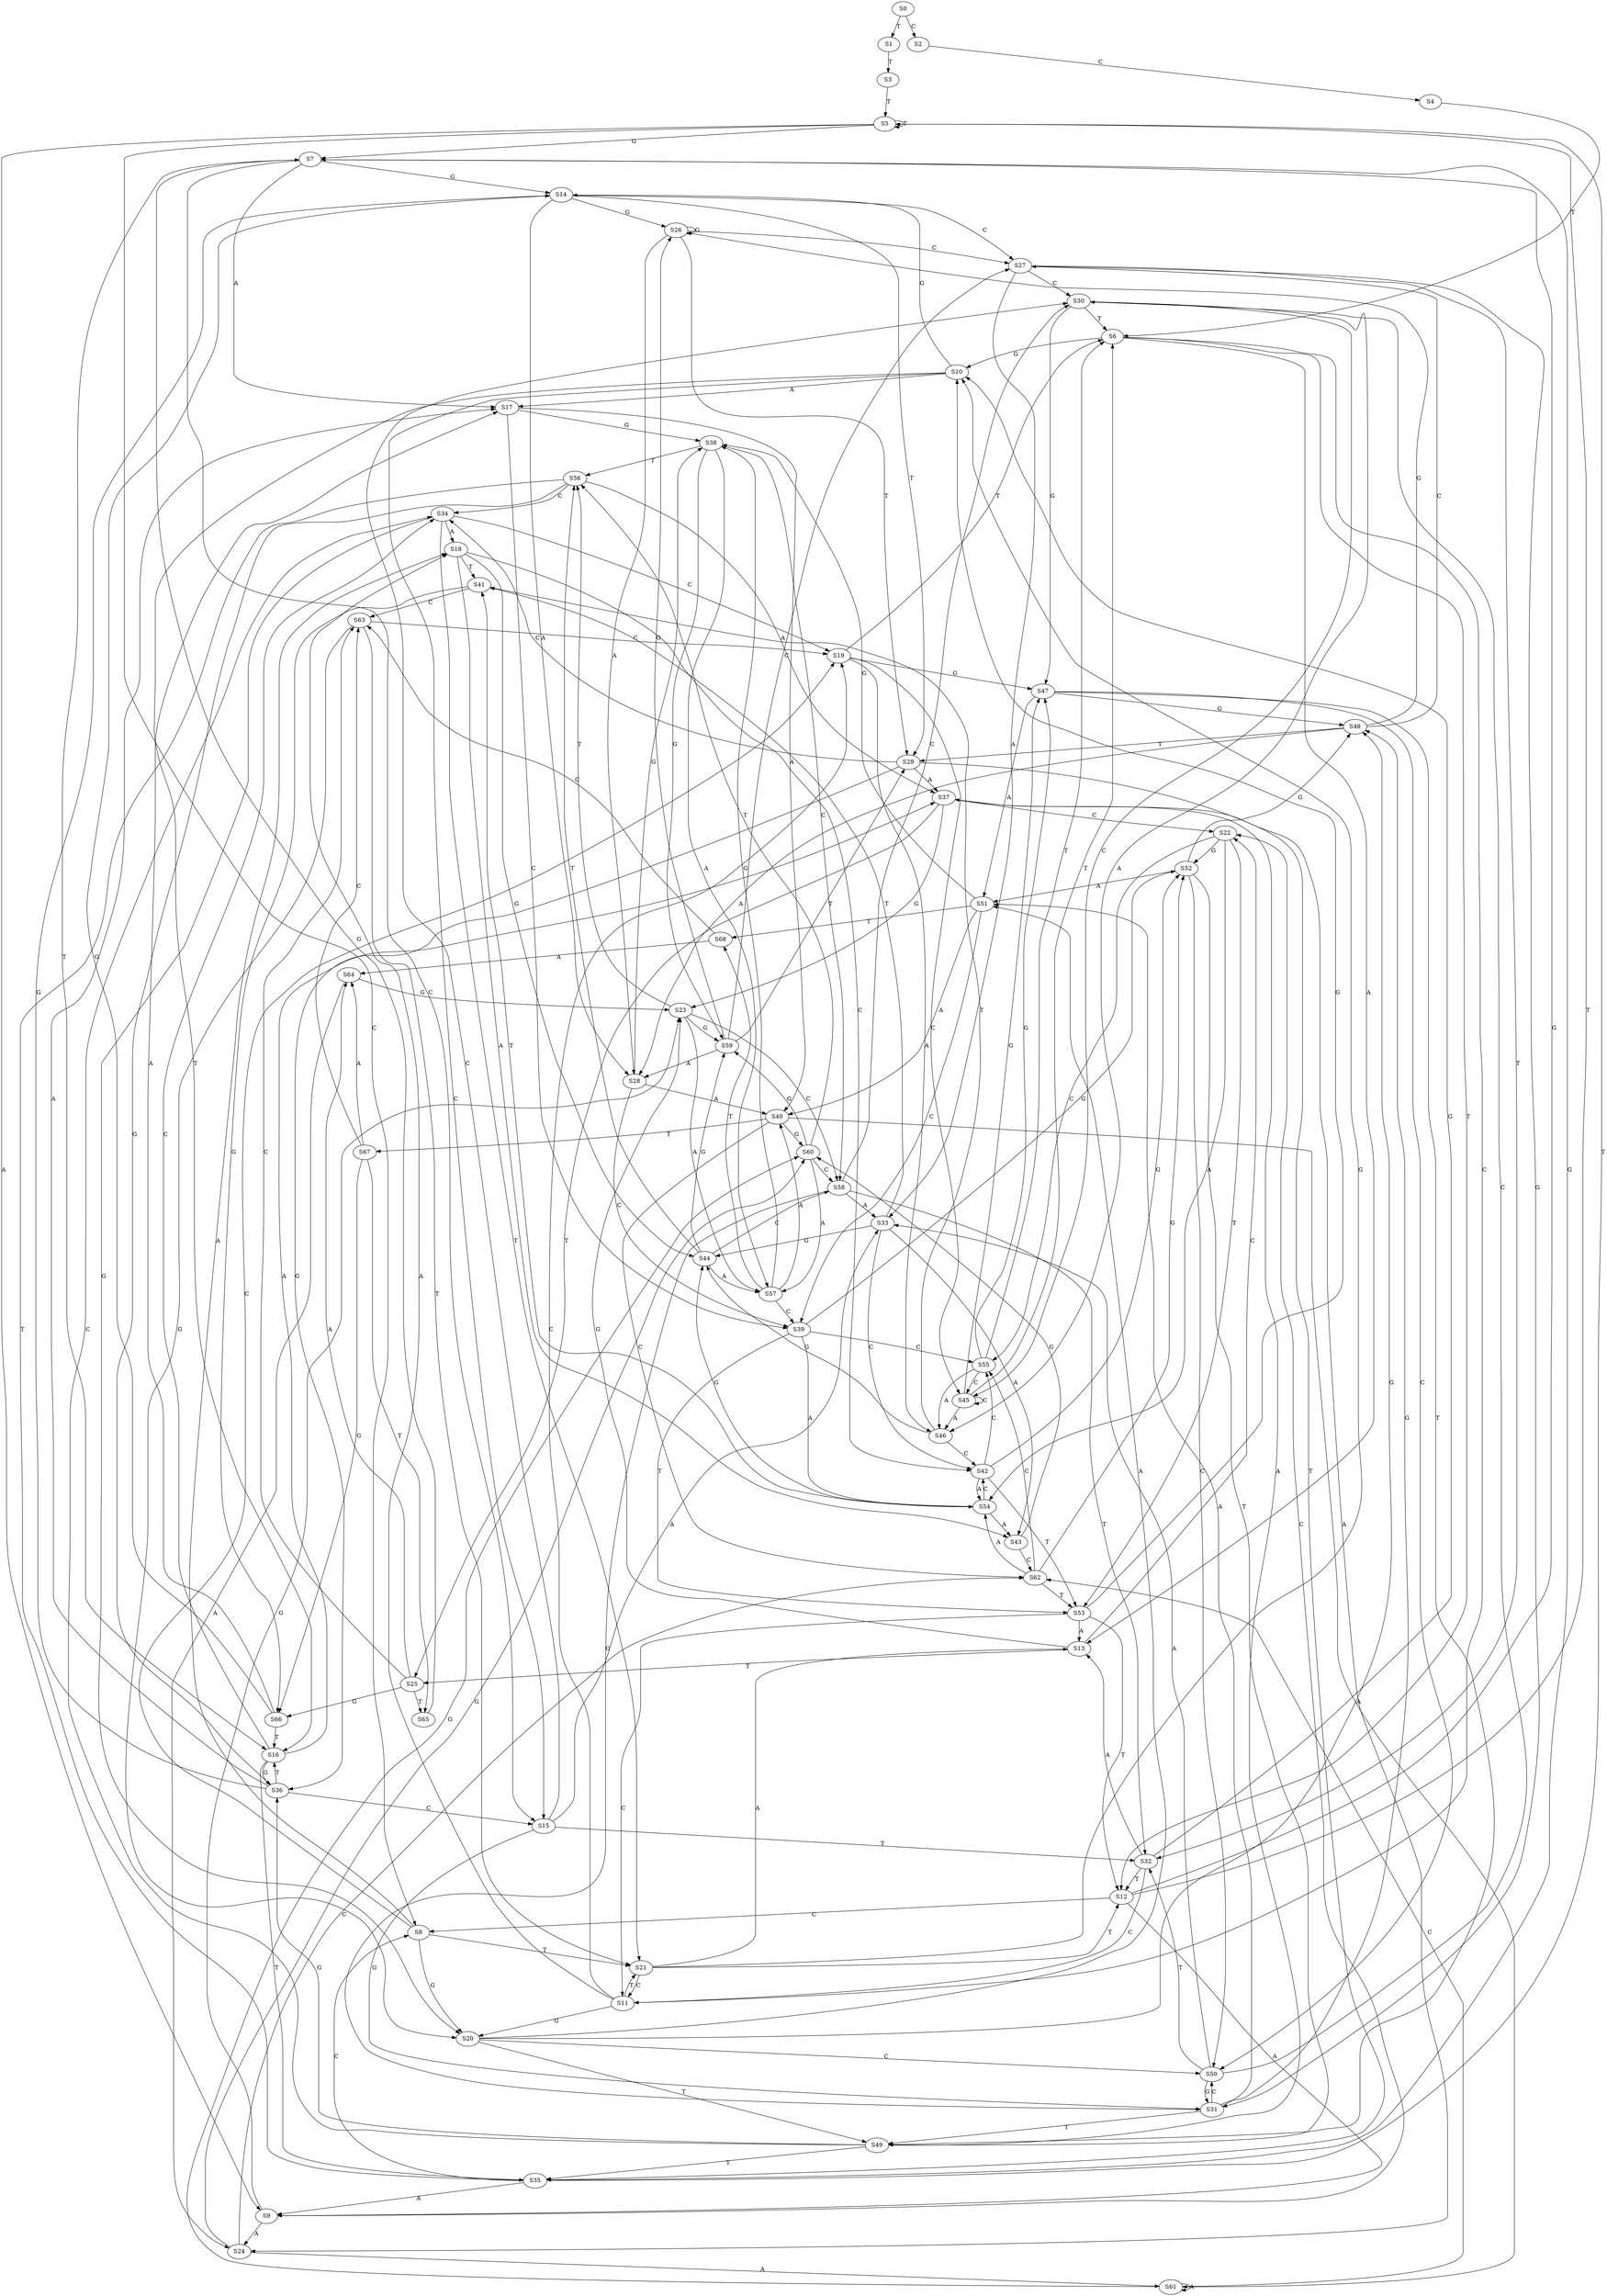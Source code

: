 strict digraph  {
	S0 -> S1 [ label = T ];
	S0 -> S2 [ label = C ];
	S1 -> S3 [ label = T ];
	S2 -> S4 [ label = C ];
	S3 -> S5 [ label = T ];
	S4 -> S6 [ label = T ];
	S5 -> S7 [ label = G ];
	S5 -> S5 [ label = T ];
	S5 -> S8 [ label = C ];
	S5 -> S9 [ label = A ];
	S6 -> S10 [ label = G ];
	S6 -> S11 [ label = C ];
	S6 -> S12 [ label = T ];
	S6 -> S13 [ label = A ];
	S7 -> S14 [ label = G ];
	S7 -> S15 [ label = C ];
	S7 -> S16 [ label = T ];
	S7 -> S17 [ label = A ];
	S8 -> S18 [ label = A ];
	S8 -> S19 [ label = C ];
	S8 -> S20 [ label = G ];
	S8 -> S21 [ label = T ];
	S9 -> S22 [ label = C ];
	S9 -> S23 [ label = G ];
	S9 -> S24 [ label = A ];
	S10 -> S17 [ label = A ];
	S10 -> S15 [ label = C ];
	S10 -> S14 [ label = G ];
	S10 -> S16 [ label = T ];
	S11 -> S21 [ label = T ];
	S11 -> S20 [ label = G ];
	S11 -> S19 [ label = C ];
	S11 -> S18 [ label = A ];
	S12 -> S8 [ label = C ];
	S12 -> S5 [ label = T ];
	S12 -> S7 [ label = G ];
	S12 -> S9 [ label = A ];
	S13 -> S23 [ label = G ];
	S13 -> S25 [ label = T ];
	S13 -> S22 [ label = C ];
	S14 -> S26 [ label = G ];
	S14 -> S27 [ label = C ];
	S14 -> S28 [ label = A ];
	S14 -> S29 [ label = T ];
	S15 -> S30 [ label = C ];
	S15 -> S31 [ label = G ];
	S15 -> S32 [ label = T ];
	S15 -> S33 [ label = A ];
	S16 -> S34 [ label = C ];
	S16 -> S35 [ label = T ];
	S16 -> S36 [ label = G ];
	S16 -> S37 [ label = A ];
	S17 -> S38 [ label = G ];
	S17 -> S39 [ label = C ];
	S17 -> S40 [ label = A ];
	S18 -> S41 [ label = T ];
	S18 -> S42 [ label = C ];
	S18 -> S43 [ label = A ];
	S18 -> S44 [ label = G ];
	S19 -> S45 [ label = C ];
	S19 -> S46 [ label = A ];
	S19 -> S6 [ label = T ];
	S19 -> S47 [ label = G ];
	S20 -> S48 [ label = G ];
	S20 -> S49 [ label = T ];
	S20 -> S50 [ label = C ];
	S20 -> S51 [ label = A ];
	S21 -> S10 [ label = G ];
	S21 -> S11 [ label = C ];
	S21 -> S13 [ label = A ];
	S21 -> S12 [ label = T ];
	S22 -> S52 [ label = G ];
	S22 -> S53 [ label = T ];
	S22 -> S54 [ label = A ];
	S22 -> S55 [ label = C ];
	S23 -> S56 [ label = T ];
	S23 -> S57 [ label = A ];
	S23 -> S58 [ label = C ];
	S23 -> S59 [ label = G ];
	S24 -> S60 [ label = G ];
	S24 -> S61 [ label = A ];
	S24 -> S62 [ label = C ];
	S25 -> S63 [ label = C ];
	S25 -> S64 [ label = A ];
	S25 -> S65 [ label = T ];
	S25 -> S66 [ label = G ];
	S26 -> S29 [ label = T ];
	S26 -> S27 [ label = C ];
	S26 -> S26 [ label = G ];
	S26 -> S28 [ label = A ];
	S27 -> S32 [ label = T ];
	S27 -> S30 [ label = C ];
	S27 -> S33 [ label = A ];
	S27 -> S31 [ label = G ];
	S28 -> S40 [ label = A ];
	S28 -> S38 [ label = G ];
	S28 -> S39 [ label = C ];
	S29 -> S37 [ label = A ];
	S29 -> S34 [ label = C ];
	S29 -> S36 [ label = G ];
	S29 -> S35 [ label = T ];
	S30 -> S47 [ label = G ];
	S30 -> S46 [ label = A ];
	S30 -> S6 [ label = T ];
	S30 -> S45 [ label = C ];
	S31 -> S48 [ label = G ];
	S31 -> S51 [ label = A ];
	S31 -> S49 [ label = T ];
	S31 -> S50 [ label = C ];
	S32 -> S13 [ label = A ];
	S32 -> S11 [ label = C ];
	S32 -> S12 [ label = T ];
	S32 -> S10 [ label = G ];
	S33 -> S44 [ label = G ];
	S33 -> S42 [ label = C ];
	S33 -> S43 [ label = A ];
	S33 -> S41 [ label = T ];
	S34 -> S21 [ label = T ];
	S34 -> S20 [ label = G ];
	S34 -> S18 [ label = A ];
	S34 -> S19 [ label = C ];
	S35 -> S8 [ label = C ];
	S35 -> S7 [ label = G ];
	S35 -> S9 [ label = A ];
	S35 -> S5 [ label = T ];
	S36 -> S16 [ label = T ];
	S36 -> S14 [ label = G ];
	S36 -> S17 [ label = A ];
	S36 -> S15 [ label = C ];
	S37 -> S25 [ label = T ];
	S37 -> S23 [ label = G ];
	S37 -> S24 [ label = A ];
	S37 -> S22 [ label = C ];
	S38 -> S56 [ label = T ];
	S38 -> S59 [ label = G ];
	S38 -> S57 [ label = A ];
	S38 -> S58 [ label = C ];
	S39 -> S53 [ label = T ];
	S39 -> S52 [ label = G ];
	S39 -> S55 [ label = C ];
	S39 -> S54 [ label = A ];
	S40 -> S67 [ label = T ];
	S40 -> S62 [ label = C ];
	S40 -> S61 [ label = A ];
	S40 -> S60 [ label = G ];
	S41 -> S63 [ label = C ];
	S41 -> S66 [ label = G ];
	S42 -> S53 [ label = T ];
	S42 -> S52 [ label = G ];
	S42 -> S54 [ label = A ];
	S42 -> S55 [ label = C ];
	S43 -> S60 [ label = G ];
	S43 -> S62 [ label = C ];
	S44 -> S59 [ label = G ];
	S44 -> S56 [ label = T ];
	S44 -> S57 [ label = A ];
	S44 -> S58 [ label = C ];
	S45 -> S47 [ label = G ];
	S45 -> S45 [ label = C ];
	S45 -> S46 [ label = A ];
	S45 -> S6 [ label = T ];
	S46 -> S44 [ label = G ];
	S46 -> S41 [ label = T ];
	S46 -> S42 [ label = C ];
	S47 -> S51 [ label = A ];
	S47 -> S48 [ label = G ];
	S47 -> S49 [ label = T ];
	S47 -> S50 [ label = C ];
	S48 -> S28 [ label = A ];
	S48 -> S26 [ label = G ];
	S48 -> S27 [ label = C ];
	S48 -> S29 [ label = T ];
	S49 -> S34 [ label = C ];
	S49 -> S37 [ label = A ];
	S49 -> S36 [ label = G ];
	S49 -> S35 [ label = T ];
	S50 -> S31 [ label = G ];
	S50 -> S32 [ label = T ];
	S50 -> S30 [ label = C ];
	S50 -> S33 [ label = A ];
	S51 -> S40 [ label = A ];
	S51 -> S39 [ label = C ];
	S51 -> S38 [ label = G ];
	S51 -> S68 [ label = T ];
	S52 -> S48 [ label = G ];
	S52 -> S51 [ label = A ];
	S52 -> S49 [ label = T ];
	S52 -> S50 [ label = C ];
	S53 -> S13 [ label = A ];
	S53 -> S11 [ label = C ];
	S53 -> S12 [ label = T ];
	S53 -> S10 [ label = G ];
	S54 -> S44 [ label = G ];
	S54 -> S42 [ label = C ];
	S54 -> S43 [ label = A ];
	S54 -> S41 [ label = T ];
	S55 -> S45 [ label = C ];
	S55 -> S46 [ label = A ];
	S55 -> S6 [ label = T ];
	S55 -> S47 [ label = G ];
	S56 -> S37 [ label = A ];
	S56 -> S34 [ label = C ];
	S56 -> S36 [ label = G ];
	S56 -> S35 [ label = T ];
	S57 -> S40 [ label = A ];
	S57 -> S39 [ label = C ];
	S57 -> S68 [ label = T ];
	S57 -> S38 [ label = G ];
	S58 -> S30 [ label = C ];
	S58 -> S33 [ label = A ];
	S58 -> S31 [ label = G ];
	S58 -> S32 [ label = T ];
	S59 -> S28 [ label = A ];
	S59 -> S26 [ label = G ];
	S59 -> S29 [ label = T ];
	S59 -> S27 [ label = C ];
	S60 -> S56 [ label = T ];
	S60 -> S57 [ label = A ];
	S60 -> S58 [ label = C ];
	S60 -> S59 [ label = G ];
	S61 -> S60 [ label = G ];
	S61 -> S62 [ label = C ];
	S61 -> S61 [ label = A ];
	S62 -> S54 [ label = A ];
	S62 -> S55 [ label = C ];
	S62 -> S52 [ label = G ];
	S62 -> S53 [ label = T ];
	S63 -> S19 [ label = C ];
	S63 -> S20 [ label = G ];
	S63 -> S21 [ label = T ];
	S64 -> S23 [ label = G ];
	S64 -> S24 [ label = A ];
	S65 -> S7 [ label = G ];
	S66 -> S14 [ label = G ];
	S66 -> S17 [ label = A ];
	S66 -> S16 [ label = T ];
	S67 -> S64 [ label = A ];
	S67 -> S63 [ label = C ];
	S67 -> S66 [ label = G ];
	S67 -> S65 [ label = T ];
	S68 -> S64 [ label = A ];
	S68 -> S63 [ label = C ];
}
